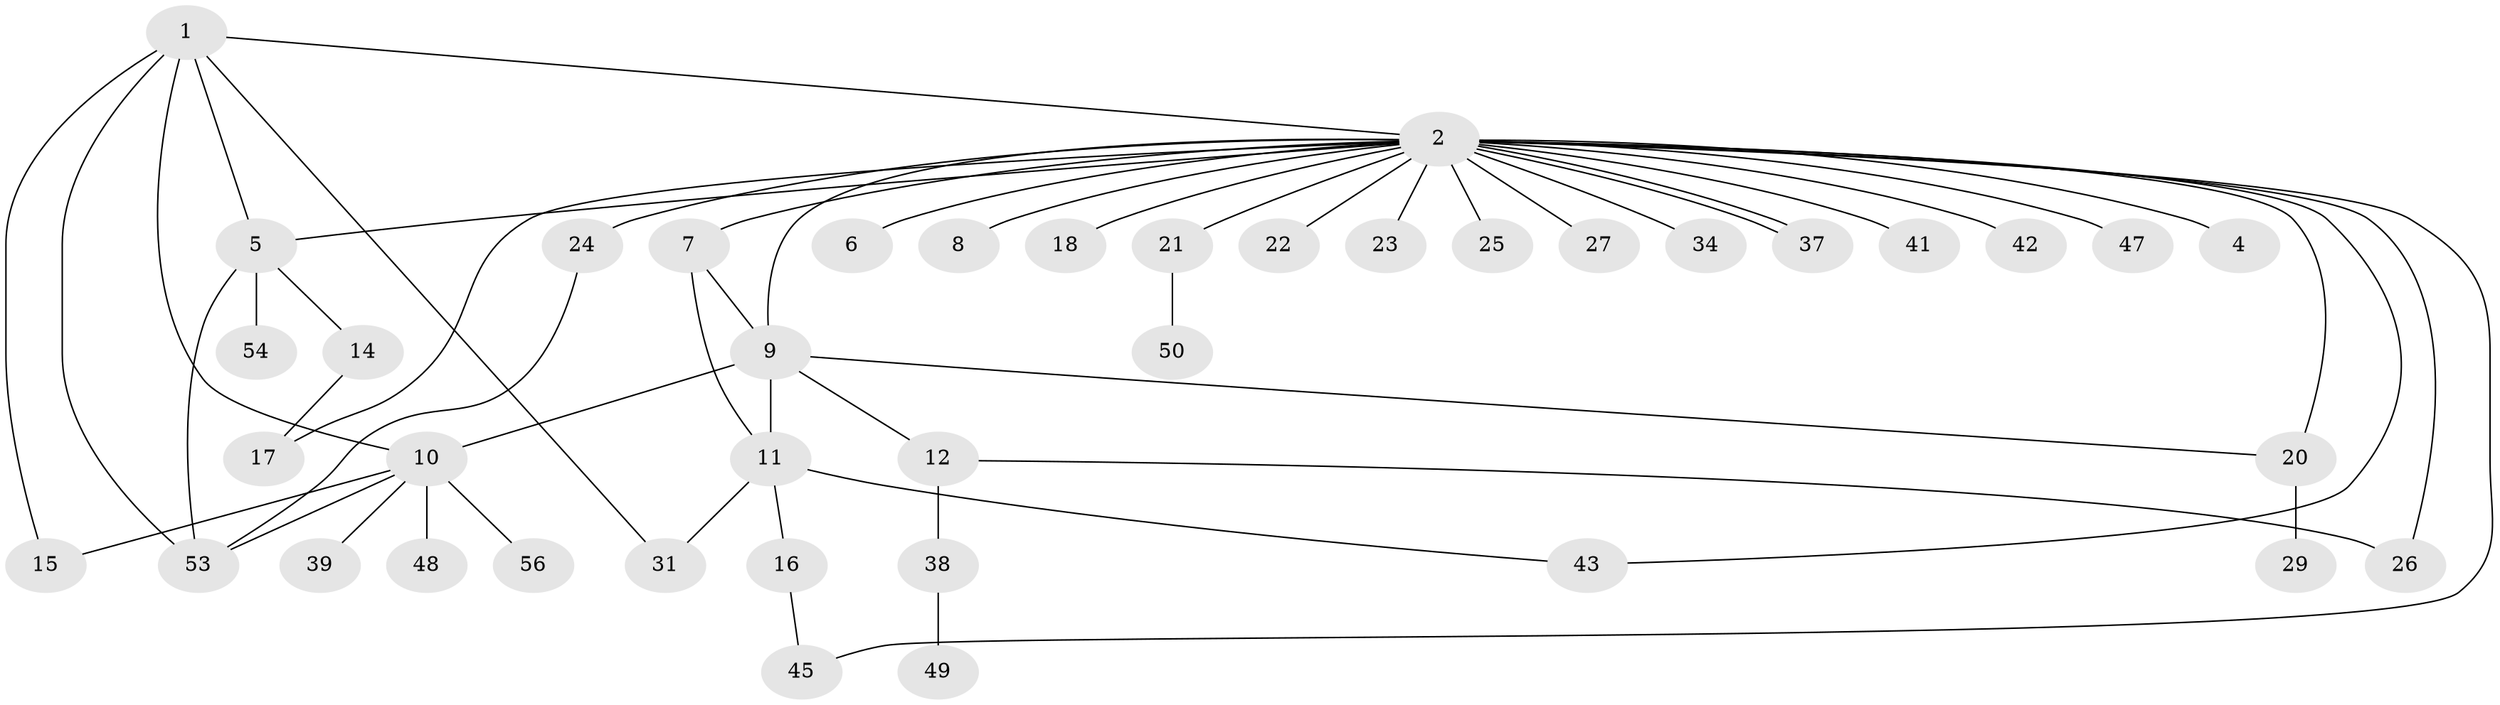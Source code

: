 // Generated by graph-tools (version 1.1) at 2025/23/03/03/25 07:23:50]
// undirected, 41 vertices, 55 edges
graph export_dot {
graph [start="1"]
  node [color=gray90,style=filled];
  1 [super="+44"];
  2 [super="+3"];
  4;
  5 [super="+52"];
  6;
  7 [super="+35"];
  8 [super="+46"];
  9 [super="+30"];
  10 [super="+32"];
  11 [super="+40"];
  12 [super="+13"];
  14;
  15;
  16 [super="+19"];
  17 [super="+28"];
  18;
  20 [super="+33"];
  21;
  22;
  23;
  24 [super="+58"];
  25;
  26 [super="+36"];
  27;
  29;
  31;
  34;
  37;
  38 [super="+51"];
  39;
  41;
  42;
  43;
  45;
  47;
  48;
  49;
  50 [super="+55"];
  53 [super="+57"];
  54;
  56;
  1 -- 2;
  1 -- 5;
  1 -- 10;
  1 -- 15;
  1 -- 53;
  1 -- 31;
  2 -- 4;
  2 -- 5;
  2 -- 6;
  2 -- 7 [weight=2];
  2 -- 8;
  2 -- 9;
  2 -- 17;
  2 -- 18;
  2 -- 21;
  2 -- 22;
  2 -- 23;
  2 -- 24 [weight=2];
  2 -- 25;
  2 -- 27;
  2 -- 34;
  2 -- 37;
  2 -- 37;
  2 -- 41;
  2 -- 43;
  2 -- 45;
  2 -- 47;
  2 -- 20 [weight=2];
  2 -- 42;
  2 -- 26;
  5 -- 14;
  5 -- 53;
  5 -- 54;
  7 -- 11;
  7 -- 9;
  9 -- 10;
  9 -- 11;
  9 -- 12;
  9 -- 20;
  10 -- 15;
  10 -- 48;
  10 -- 53;
  10 -- 56;
  10 -- 39;
  11 -- 16;
  11 -- 31;
  11 -- 43;
  12 -- 38;
  12 -- 26;
  14 -- 17;
  16 -- 45;
  20 -- 29;
  21 -- 50;
  24 -- 53;
  38 -- 49;
}
